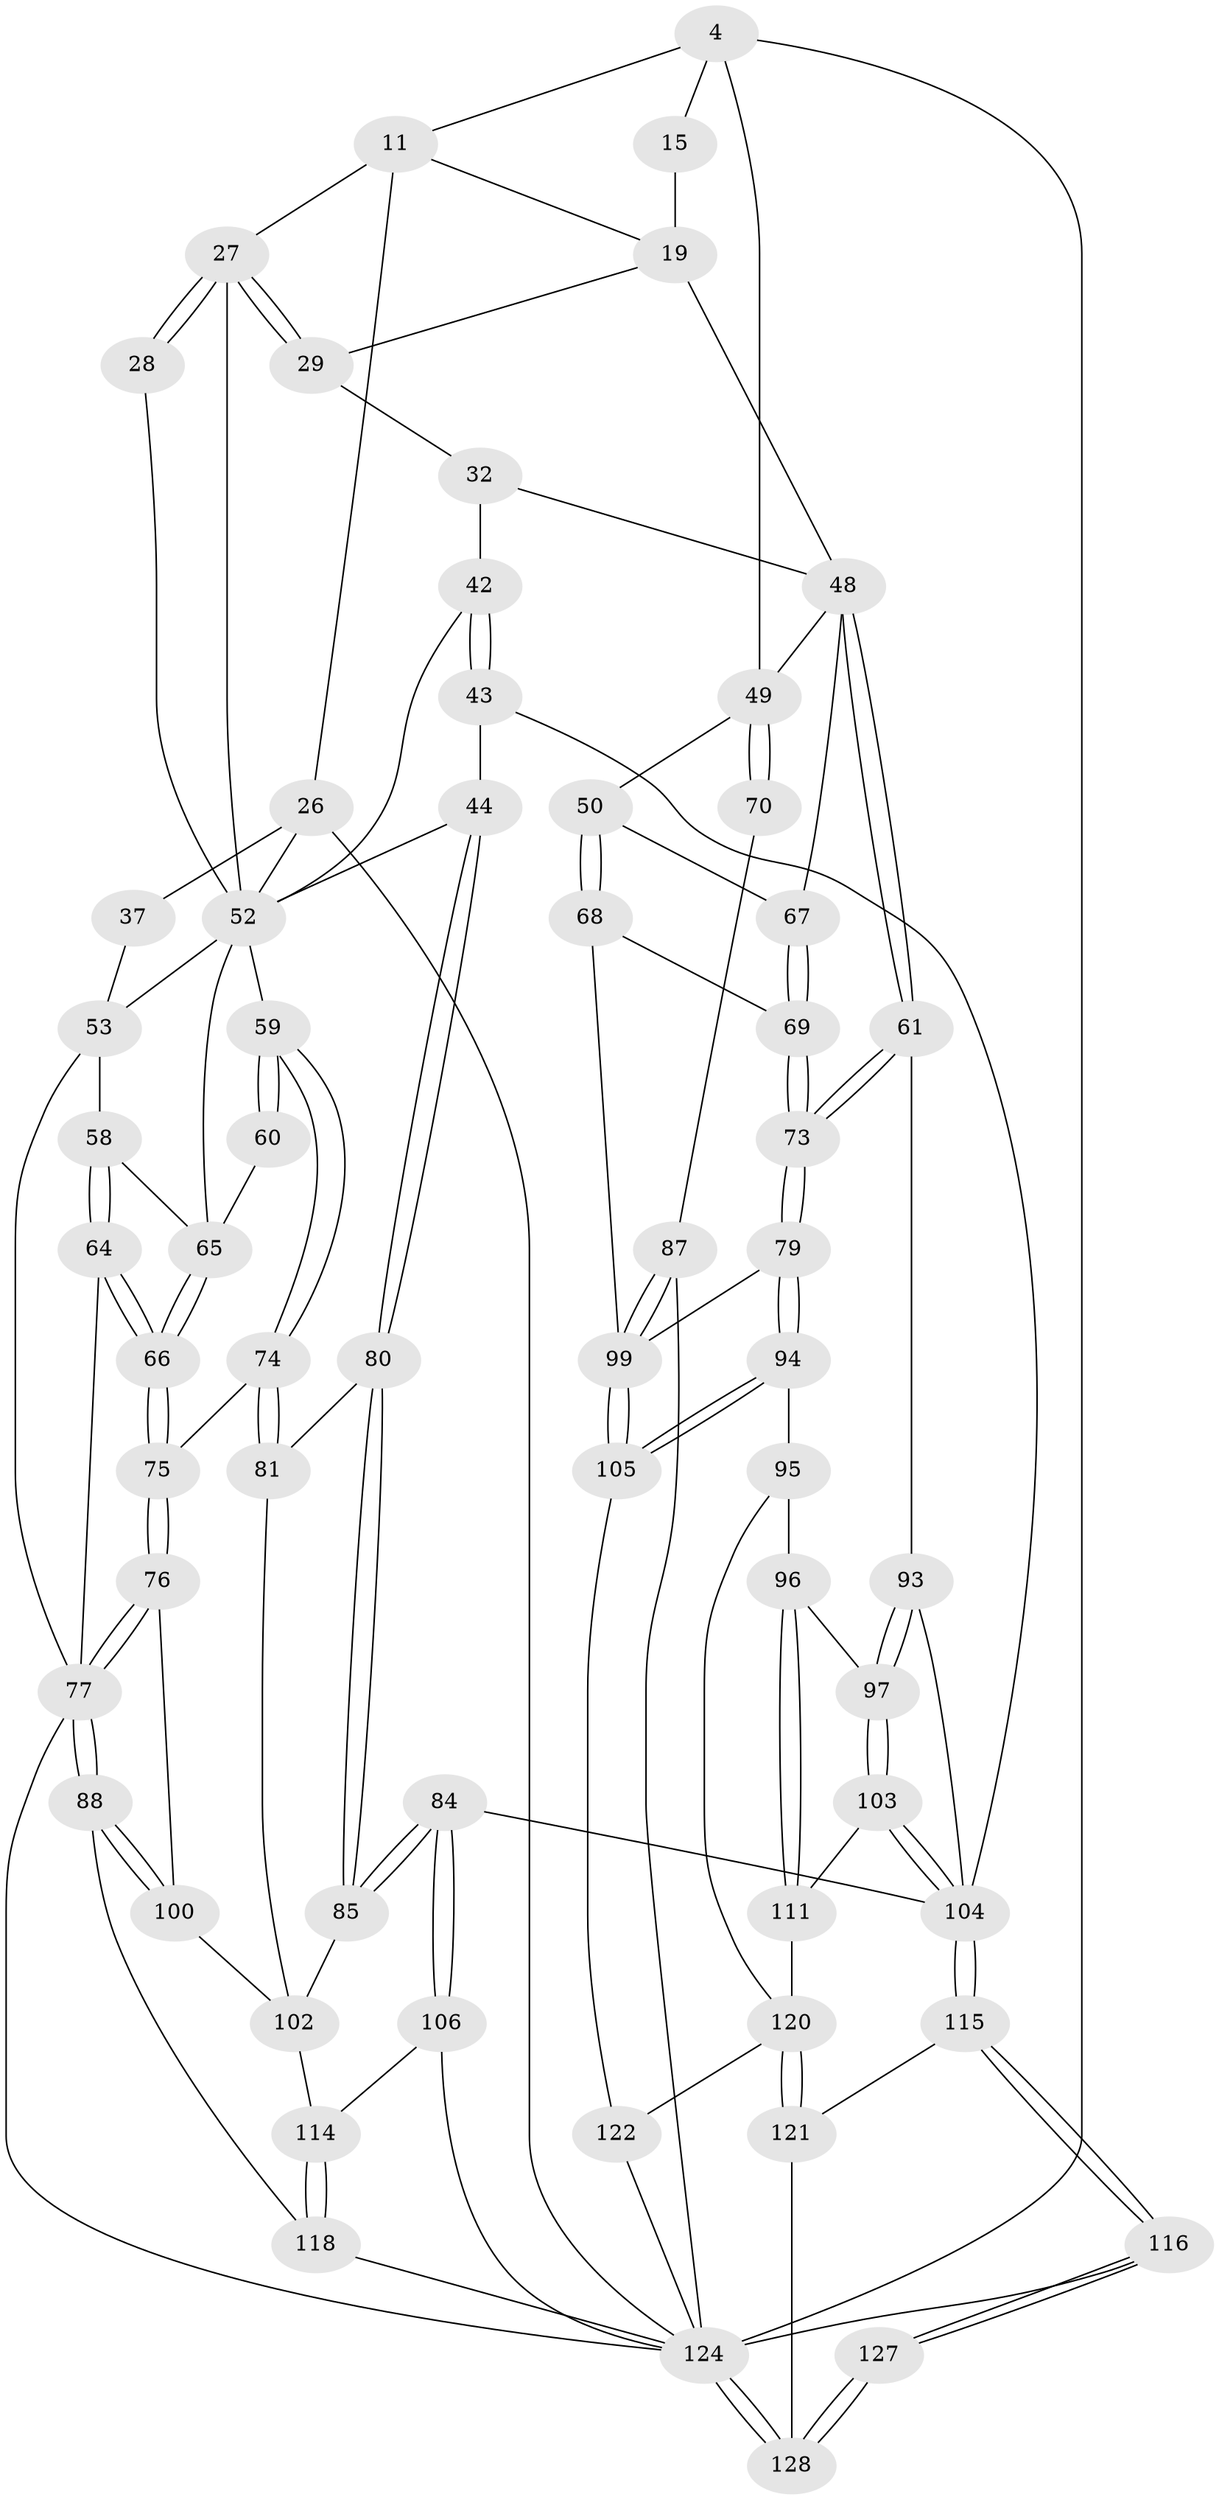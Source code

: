 // original degree distribution, {3: 0.015625, 5: 0.609375, 4: 0.1953125, 6: 0.1796875}
// Generated by graph-tools (version 1.1) at 2025/05/03/04/25 22:05:15]
// undirected, 64 vertices, 147 edges
graph export_dot {
graph [start="1"]
  node [color=gray90,style=filled];
  4 [pos="+1+0",super="+3+2"];
  11 [pos="+0.39058181525120084+0.04572567780259045",super="+8"];
  15 [pos="+0.8361019428749433+0.046680078422167495",super="+14"];
  19 [pos="+0.6723138867843431+0.07157526258149216",super="+13+18"];
  26 [pos="+0.16320494897705454+0.128355510803436",super="+9+10"];
  27 [pos="+0.37328789080510316+0.13128084834738457",super="+16+17+24"];
  28 [pos="+0.36742821080669913+0.1471800072989499"];
  29 [pos="+0.4936789271813357+0.0693749755660354"];
  32 [pos="+0.49089312701379556+0.11094045167515573",super="+31"];
  37 [pos="+0.08586801436200539+0.10777077518778136"];
  42 [pos="+0.4915116866589166+0.23948607271184832",super="+34"];
  43 [pos="+0.3687762943343122+0.4050333136198556"];
  44 [pos="+0.3664645815438148+0.40515563917958664"];
  48 [pos="+0.6126979458774069+0.29066036507109805",super="+30+47+46"];
  49 [pos="+0.8959574232851668+0.32573974103739334",super="+21"];
  50 [pos="+0.8928638086873767+0.3263918543686393"];
  52 [pos="+0.15503082482609537+0.2582944457687098",super="+45+38"];
  53 [pos="+0.04440733672142867+0.2640650091840321",super="+39"];
  58 [pos="+0.07227110833795451+0.32600195347080424"];
  59 [pos="+0.2392420044205201+0.39938486449236277"];
  60 [pos="+0.17949298643048428+0.3540777314716163"];
  61 [pos="+0.5771433706602447+0.44798476296863454"];
  64 [pos="+0.055692468925911766+0.3760028070214507"];
  65 [pos="+0.11163685720653045+0.3813634145946658",super="+57+56"];
  66 [pos="+0.090245740298996+0.3962299411804546"];
  67 [pos="+0.7724841058149395+0.31807649938086363",super="+51"];
  68 [pos="+0.8303712087790166+0.4384477331931247"];
  69 [pos="+0.7709845387938367+0.42049848648870497"];
  70 [pos="+1+0.34540324473706824"];
  73 [pos="+0.6657351906403892+0.48992676799980445"];
  74 [pos="+0.15017425089145403+0.5039693855054518"];
  75 [pos="+0.0977469705156385+0.47443370816680924"];
  76 [pos="+0+0.4906870027731191"];
  77 [pos="+0+0.4953082125976274",super="+55+35+54"];
  79 [pos="+0.7209780038117029+0.6091120949343704"];
  80 [pos="+0.3396646577431445+0.5181778882496265"];
  81 [pos="+0.15166894878830606+0.5122685945106685"];
  84 [pos="+0.3367026401824551+0.6344351192325935"];
  85 [pos="+0.32567296879610613+0.6247790273259136"];
  87 [pos="+1+0.8004566542398536",super="+71"];
  88 [pos="+0+0.6796320704833051"];
  93 [pos="+0.5182883302016732+0.574715139038515",super="+62"];
  94 [pos="+0.7187463964888606+0.6163723529731631"];
  95 [pos="+0.70804621232159+0.6353198535150887"];
  96 [pos="+0.6696106923449614+0.6607850418974736"];
  97 [pos="+0.5588126351329737+0.7135489720573327"];
  99 [pos="+0.9462495167244153+0.76487221049178",super="+78+72"];
  100 [pos="+0.07842734842069278+0.6273304803866813",super="+92"];
  102 [pos="+0.11556227763657427+0.7192683719894384",super="+101+98"];
  103 [pos="+0.5587568943440927+0.7136380462162307"];
  104 [pos="+0.47664082770851113+0.7884715625320611",super="+83+82+63"];
  105 [pos="+0.9063309126849605+0.7691324944137845"];
  106 [pos="+0.2757206579796866+0.8058330214356166"];
  111 [pos="+0.6888966296584168+0.8168368626906662"];
  114 [pos="+0.13745379845689693+0.8438213213328795",super="+107+112"];
  115 [pos="+0.4666557843995267+0.8504929590489857"];
  116 [pos="+0.41826912659411575+0.9052121432463348"];
  118 [pos="+0.12278581100709555+0.8617032420869528",super="+113"];
  120 [pos="+0.7300678350551746+0.869407725664737",super="+110+109"];
  121 [pos="+0.6602029599854833+0.9136804587061448"];
  122 [pos="+0.7379970165026455+0.8702076488352476",super="+108"];
  124 [pos="+0+1",super="+119+90+123"];
  127 [pos="+0.4126906244699477+0.9272238988429519"];
  128 [pos="+0.3505812247117246+1",super="+125+126"];
  4 -- 15 [weight=2];
  4 -- 49;
  4 -- 124 [weight=2];
  4 -- 11;
  11 -- 27 [weight=2];
  11 -- 26;
  11 -- 19;
  15 -- 19 [weight=2];
  19 -- 29;
  19 -- 48 [weight=2];
  26 -- 37 [weight=2];
  26 -- 124;
  26 -- 52;
  27 -- 28 [weight=2];
  27 -- 28;
  27 -- 29;
  27 -- 29;
  27 -- 52 [weight=2];
  28 -- 52;
  29 -- 32;
  32 -- 42 [weight=2];
  32 -- 48;
  37 -- 53;
  42 -- 43;
  42 -- 43;
  42 -- 52;
  43 -- 44;
  43 -- 104;
  44 -- 80;
  44 -- 80;
  44 -- 52;
  48 -- 61;
  48 -- 61;
  48 -- 67 [weight=2];
  48 -- 49;
  49 -- 50;
  49 -- 70 [weight=2];
  49 -- 70;
  50 -- 68;
  50 -- 68;
  50 -- 67;
  52 -- 65;
  52 -- 59;
  52 -- 53;
  53 -- 58;
  53 -- 77 [weight=2];
  58 -- 64;
  58 -- 64;
  58 -- 65;
  59 -- 60;
  59 -- 60;
  59 -- 74;
  59 -- 74;
  60 -- 65 [weight=2];
  61 -- 73;
  61 -- 73;
  61 -- 93;
  64 -- 66;
  64 -- 66;
  64 -- 77;
  65 -- 66;
  65 -- 66;
  66 -- 75;
  66 -- 75;
  67 -- 69;
  67 -- 69;
  68 -- 69;
  68 -- 99;
  69 -- 73;
  69 -- 73;
  70 -- 87;
  73 -- 79;
  73 -- 79;
  74 -- 75;
  74 -- 81;
  74 -- 81;
  75 -- 76;
  75 -- 76;
  76 -- 77;
  76 -- 77;
  76 -- 100;
  77 -- 88;
  77 -- 88;
  77 -- 124;
  79 -- 94;
  79 -- 94;
  79 -- 99;
  80 -- 81;
  80 -- 85;
  80 -- 85;
  81 -- 102;
  84 -- 85;
  84 -- 85;
  84 -- 106;
  84 -- 106;
  84 -- 104;
  85 -- 102;
  87 -- 99 [weight=2];
  87 -- 99;
  87 -- 124;
  88 -- 100;
  88 -- 100;
  88 -- 118;
  93 -- 97;
  93 -- 97;
  93 -- 104 [weight=2];
  94 -- 95;
  94 -- 105;
  94 -- 105;
  95 -- 96;
  95 -- 120;
  96 -- 97;
  96 -- 111;
  96 -- 111;
  97 -- 103;
  97 -- 103;
  99 -- 105;
  99 -- 105;
  100 -- 102 [weight=2];
  102 -- 114 [weight=2];
  103 -- 104;
  103 -- 104;
  103 -- 111;
  104 -- 115;
  104 -- 115;
  105 -- 122;
  106 -- 114;
  106 -- 124;
  111 -- 120;
  114 -- 118 [weight=2];
  114 -- 118;
  115 -- 116;
  115 -- 116;
  115 -- 121;
  116 -- 127;
  116 -- 127;
  116 -- 124;
  118 -- 124 [weight=2];
  120 -- 121;
  120 -- 121;
  120 -- 122 [weight=2];
  121 -- 128;
  122 -- 124;
  124 -- 128 [weight=2];
  124 -- 128;
  127 -- 128 [weight=2];
  127 -- 128;
}
